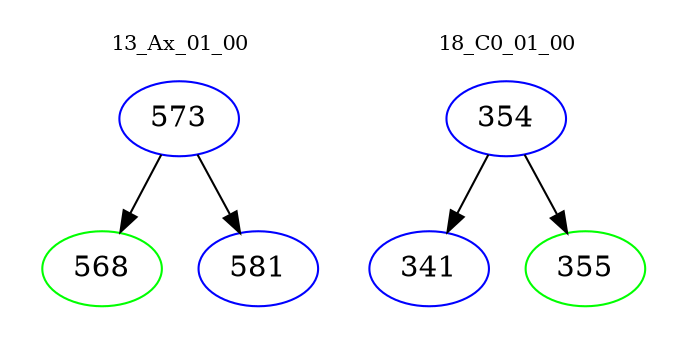 digraph{
subgraph cluster_0 {
color = white
label = "13_Ax_01_00";
fontsize=10;
T0_573 [label="573", color="blue"]
T0_573 -> T0_568 [color="black"]
T0_568 [label="568", color="green"]
T0_573 -> T0_581 [color="black"]
T0_581 [label="581", color="blue"]
}
subgraph cluster_1 {
color = white
label = "18_C0_01_00";
fontsize=10;
T1_354 [label="354", color="blue"]
T1_354 -> T1_341 [color="black"]
T1_341 [label="341", color="blue"]
T1_354 -> T1_355 [color="black"]
T1_355 [label="355", color="green"]
}
}
